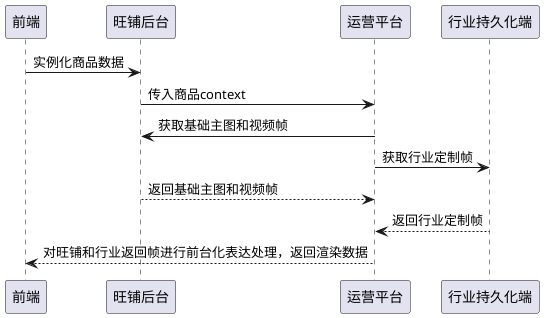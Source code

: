 @startuml
前端 -> 旺铺后台: 实例化商品数据
旺铺后台 -> 运营平台: 传入商品context
运营平台 -> 旺铺后台: 获取基础主图和视频帧
运营平台 -> 行业持久化端: 获取行业定制帧
旺铺后台  --> 运营平台: 返回基础主图和视频帧
行业持久化端 --> 运营平台: 返回行业定制帧
运营平台 --> 前端: 对旺铺和行业返回帧进行前台化表达处理，返回渲染数据
@enduml
